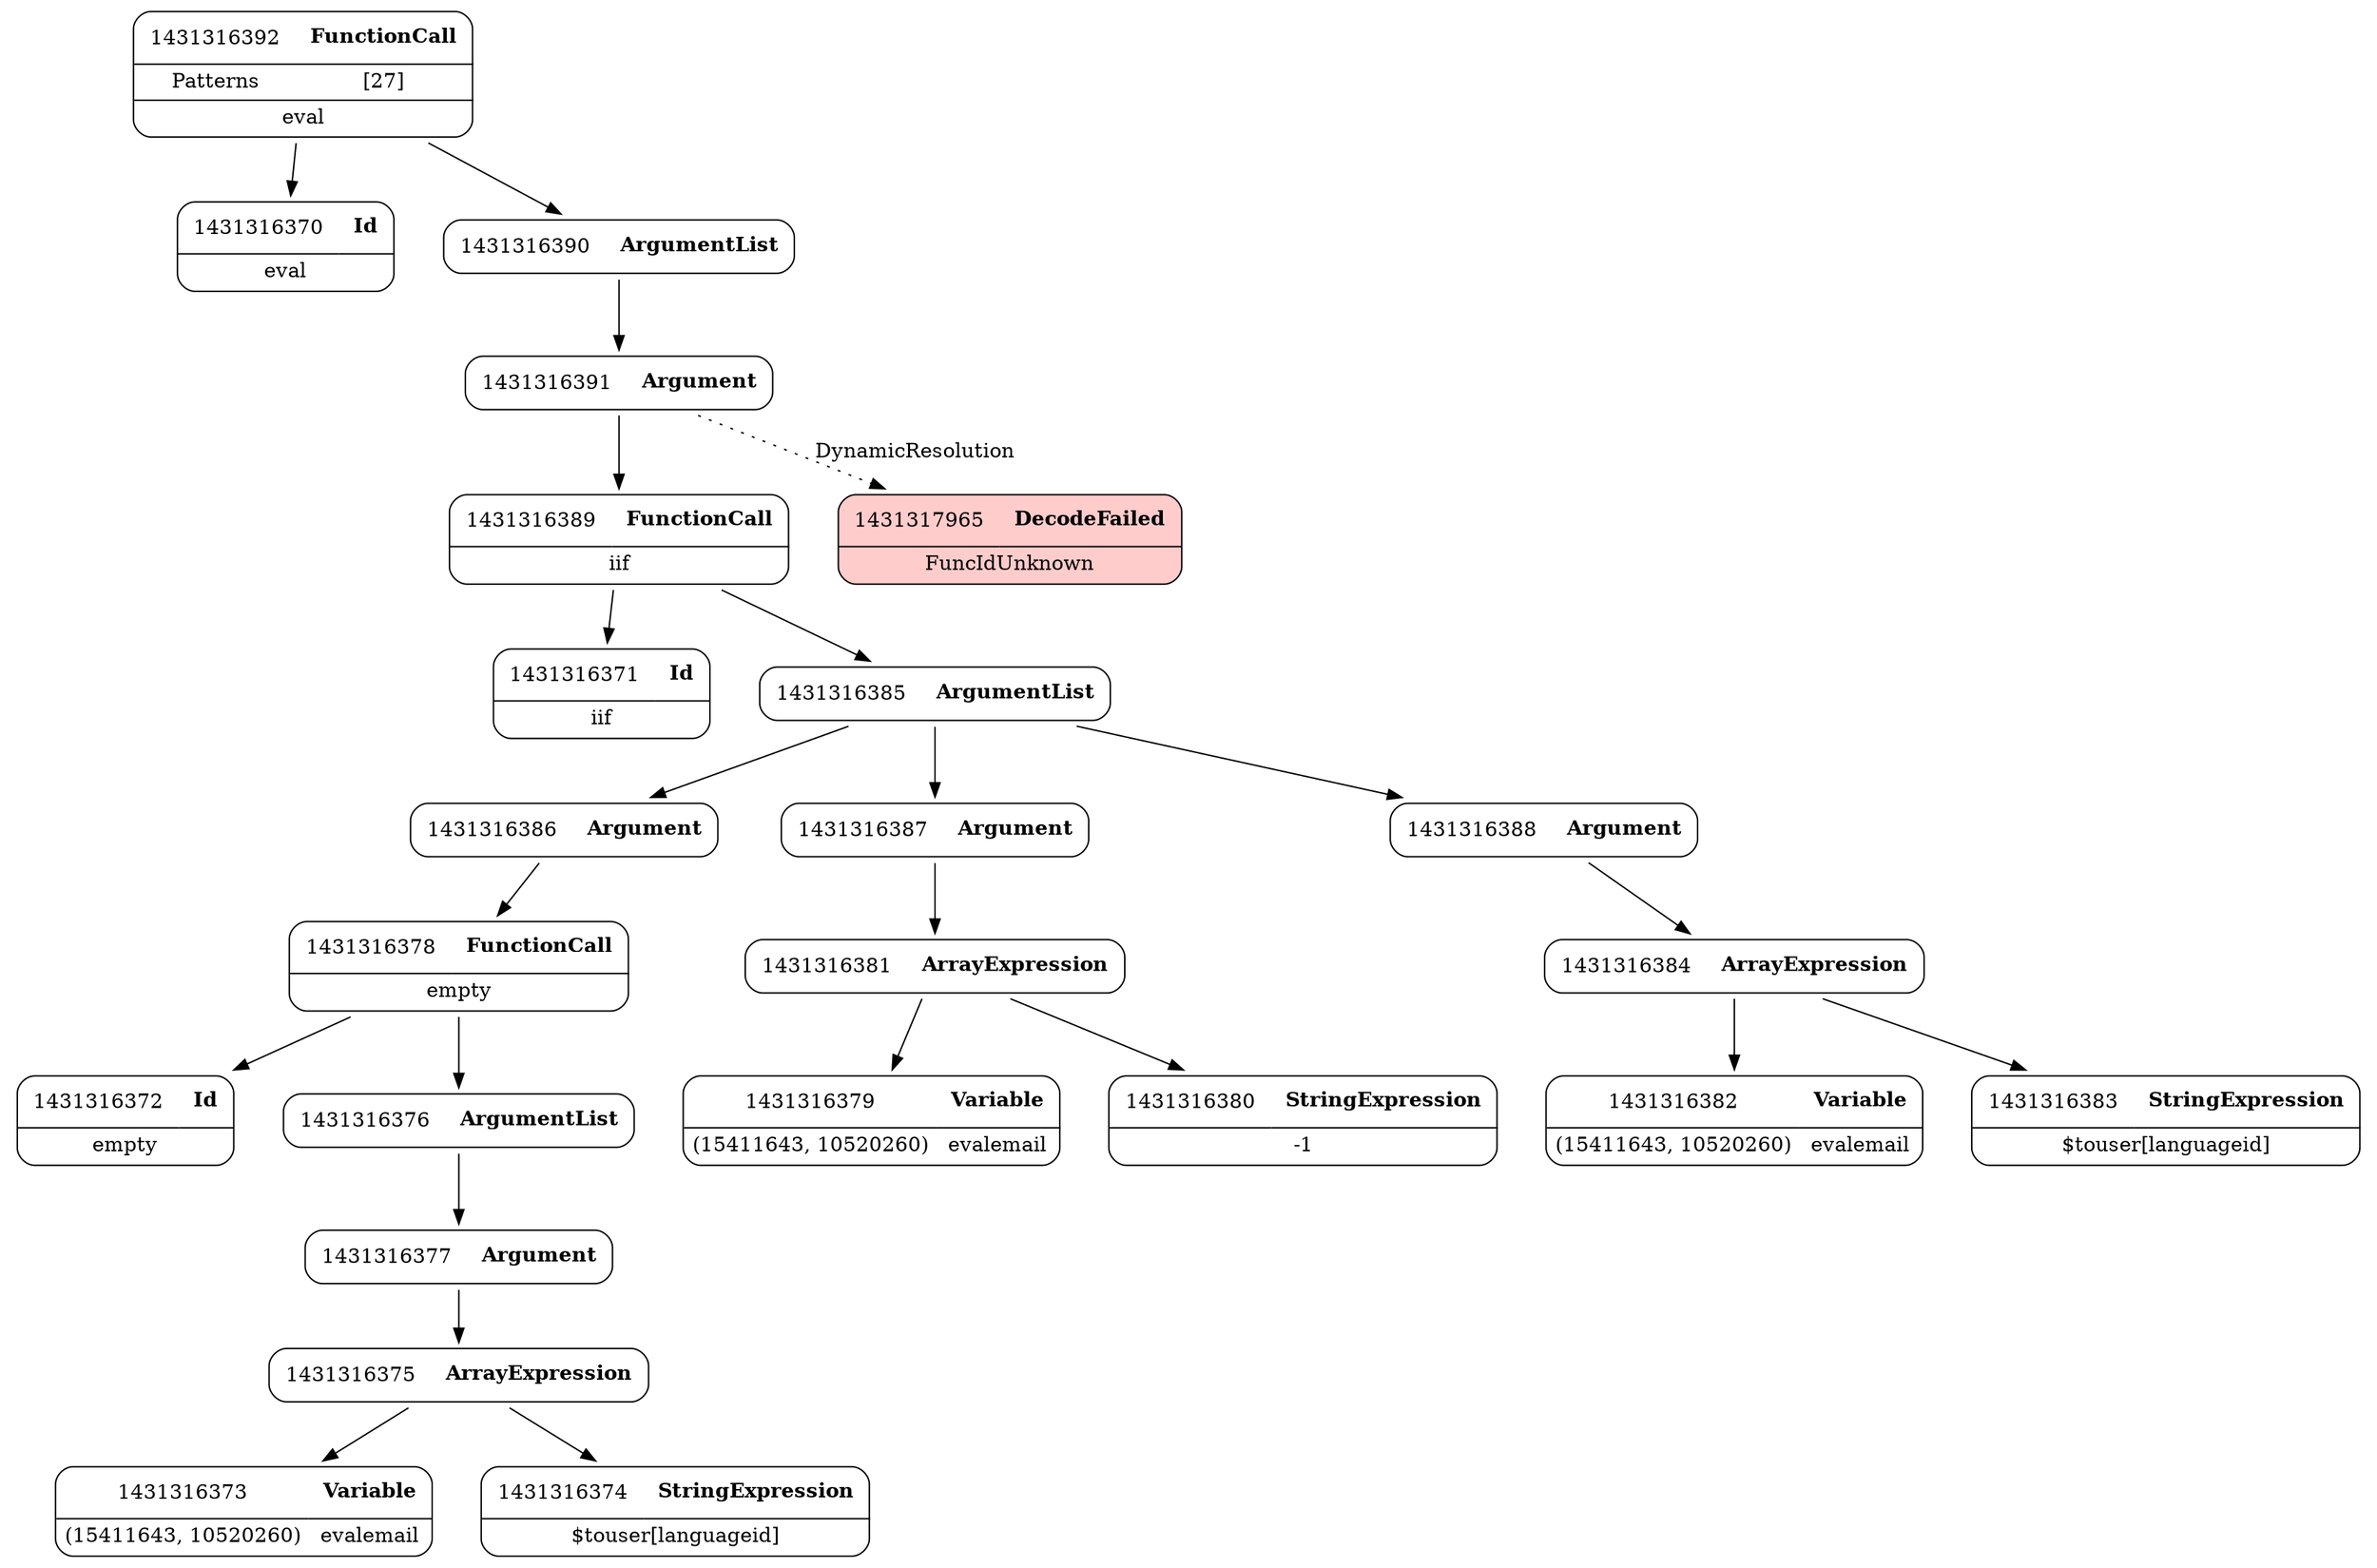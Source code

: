 digraph ast {
node [shape=none];
1431316370 [label=<<TABLE border='1' cellspacing='0' cellpadding='10' style='rounded' ><TR><TD border='0'>1431316370</TD><TD border='0'><B>Id</B></TD></TR><HR/><TR><TD border='0' cellpadding='5' colspan='2'>eval</TD></TR></TABLE>>];
1431316371 [label=<<TABLE border='1' cellspacing='0' cellpadding='10' style='rounded' ><TR><TD border='0'>1431316371</TD><TD border='0'><B>Id</B></TD></TR><HR/><TR><TD border='0' cellpadding='5' colspan='2'>iif</TD></TR></TABLE>>];
1431316372 [label=<<TABLE border='1' cellspacing='0' cellpadding='10' style='rounded' ><TR><TD border='0'>1431316372</TD><TD border='0'><B>Id</B></TD></TR><HR/><TR><TD border='0' cellpadding='5' colspan='2'>empty</TD></TR></TABLE>>];
1431316373 [label=<<TABLE border='1' cellspacing='0' cellpadding='10' style='rounded' ><TR><TD border='0'>1431316373</TD><TD border='0'><B>Variable</B></TD></TR><HR/><TR><TD border='0' cellpadding='5'>(15411643, 10520260)</TD><TD border='0' cellpadding='5'>evalemail</TD></TR></TABLE>>];
1431316374 [label=<<TABLE border='1' cellspacing='0' cellpadding='10' style='rounded' ><TR><TD border='0'>1431316374</TD><TD border='0'><B>StringExpression</B></TD></TR><HR/><TR><TD border='0' cellpadding='5' colspan='2'>$touser[languageid]</TD></TR></TABLE>>];
1431316375 [label=<<TABLE border='1' cellspacing='0' cellpadding='10' style='rounded' ><TR><TD border='0'>1431316375</TD><TD border='0'><B>ArrayExpression</B></TD></TR></TABLE>>];
1431316375 -> 1431316373 [weight=2];
1431316375 -> 1431316374 [weight=2];
1431316376 [label=<<TABLE border='1' cellspacing='0' cellpadding='10' style='rounded' ><TR><TD border='0'>1431316376</TD><TD border='0'><B>ArgumentList</B></TD></TR></TABLE>>];
1431316376 -> 1431316377 [weight=2];
1431316377 [label=<<TABLE border='1' cellspacing='0' cellpadding='10' style='rounded' ><TR><TD border='0'>1431316377</TD><TD border='0'><B>Argument</B></TD></TR></TABLE>>];
1431316377 -> 1431316375 [weight=2];
1431316378 [label=<<TABLE border='1' cellspacing='0' cellpadding='10' style='rounded' ><TR><TD border='0'>1431316378</TD><TD border='0'><B>FunctionCall</B></TD></TR><HR/><TR><TD border='0' cellpadding='5' colspan='2'>empty</TD></TR></TABLE>>];
1431316378 -> 1431316372 [weight=2];
1431316378 -> 1431316376 [weight=2];
1431316379 [label=<<TABLE border='1' cellspacing='0' cellpadding='10' style='rounded' ><TR><TD border='0'>1431316379</TD><TD border='0'><B>Variable</B></TD></TR><HR/><TR><TD border='0' cellpadding='5'>(15411643, 10520260)</TD><TD border='0' cellpadding='5'>evalemail</TD></TR></TABLE>>];
1431316380 [label=<<TABLE border='1' cellspacing='0' cellpadding='10' style='rounded' ><TR><TD border='0'>1431316380</TD><TD border='0'><B>StringExpression</B></TD></TR><HR/><TR><TD border='0' cellpadding='5' colspan='2'>-1</TD></TR></TABLE>>];
1431316381 [label=<<TABLE border='1' cellspacing='0' cellpadding='10' style='rounded' ><TR><TD border='0'>1431316381</TD><TD border='0'><B>ArrayExpression</B></TD></TR></TABLE>>];
1431316381 -> 1431316379 [weight=2];
1431316381 -> 1431316380 [weight=2];
1431316382 [label=<<TABLE border='1' cellspacing='0' cellpadding='10' style='rounded' ><TR><TD border='0'>1431316382</TD><TD border='0'><B>Variable</B></TD></TR><HR/><TR><TD border='0' cellpadding='5'>(15411643, 10520260)</TD><TD border='0' cellpadding='5'>evalemail</TD></TR></TABLE>>];
1431316383 [label=<<TABLE border='1' cellspacing='0' cellpadding='10' style='rounded' ><TR><TD border='0'>1431316383</TD><TD border='0'><B>StringExpression</B></TD></TR><HR/><TR><TD border='0' cellpadding='5' colspan='2'>$touser[languageid]</TD></TR></TABLE>>];
1431316384 [label=<<TABLE border='1' cellspacing='0' cellpadding='10' style='rounded' ><TR><TD border='0'>1431316384</TD><TD border='0'><B>ArrayExpression</B></TD></TR></TABLE>>];
1431316384 -> 1431316382 [weight=2];
1431316384 -> 1431316383 [weight=2];
1431316385 [label=<<TABLE border='1' cellspacing='0' cellpadding='10' style='rounded' ><TR><TD border='0'>1431316385</TD><TD border='0'><B>ArgumentList</B></TD></TR></TABLE>>];
1431316385 -> 1431316386 [weight=2];
1431316385 -> 1431316387 [weight=2];
1431316385 -> 1431316388 [weight=2];
1431316386 [label=<<TABLE border='1' cellspacing='0' cellpadding='10' style='rounded' ><TR><TD border='0'>1431316386</TD><TD border='0'><B>Argument</B></TD></TR></TABLE>>];
1431316386 -> 1431316378 [weight=2];
1431316387 [label=<<TABLE border='1' cellspacing='0' cellpadding='10' style='rounded' ><TR><TD border='0'>1431316387</TD><TD border='0'><B>Argument</B></TD></TR></TABLE>>];
1431316387 -> 1431316381 [weight=2];
1431316388 [label=<<TABLE border='1' cellspacing='0' cellpadding='10' style='rounded' ><TR><TD border='0'>1431316388</TD><TD border='0'><B>Argument</B></TD></TR></TABLE>>];
1431316388 -> 1431316384 [weight=2];
1431316389 [label=<<TABLE border='1' cellspacing='0' cellpadding='10' style='rounded' ><TR><TD border='0'>1431316389</TD><TD border='0'><B>FunctionCall</B></TD></TR><HR/><TR><TD border='0' cellpadding='5' colspan='2'>iif</TD></TR></TABLE>>];
1431316389 -> 1431316371 [weight=2];
1431316389 -> 1431316385 [weight=2];
1431316390 [label=<<TABLE border='1' cellspacing='0' cellpadding='10' style='rounded' ><TR><TD border='0'>1431316390</TD><TD border='0'><B>ArgumentList</B></TD></TR></TABLE>>];
1431316390 -> 1431316391 [weight=2];
1431316391 [label=<<TABLE border='1' cellspacing='0' cellpadding='10' style='rounded' ><TR><TD border='0'>1431316391</TD><TD border='0'><B>Argument</B></TD></TR></TABLE>>];
1431316391 -> 1431316389 [weight=2];
1431316391 -> 1431317965 [style=dotted,label=DynamicResolution];
1431316392 [label=<<TABLE border='1' cellspacing='0' cellpadding='10' style='rounded' ><TR><TD border='0'>1431316392</TD><TD border='0'><B>FunctionCall</B></TD></TR><HR/><TR><TD border='0' cellpadding='5'>Patterns</TD><TD border='0' cellpadding='5'>[27]</TD></TR><HR/><TR><TD border='0' cellpadding='5' colspan='2'>eval</TD></TR></TABLE>>];
1431316392 -> 1431316370 [weight=2];
1431316392 -> 1431316390 [weight=2];
1431317965 [label=<<TABLE border='1' cellspacing='0' cellpadding='10' style='rounded' bgcolor='#FFCCCC' ><TR><TD border='0'>1431317965</TD><TD border='0'><B>DecodeFailed</B></TD></TR><HR/><TR><TD border='0' cellpadding='5' colspan='2'>FuncIdUnknown</TD></TR></TABLE>>];
}
